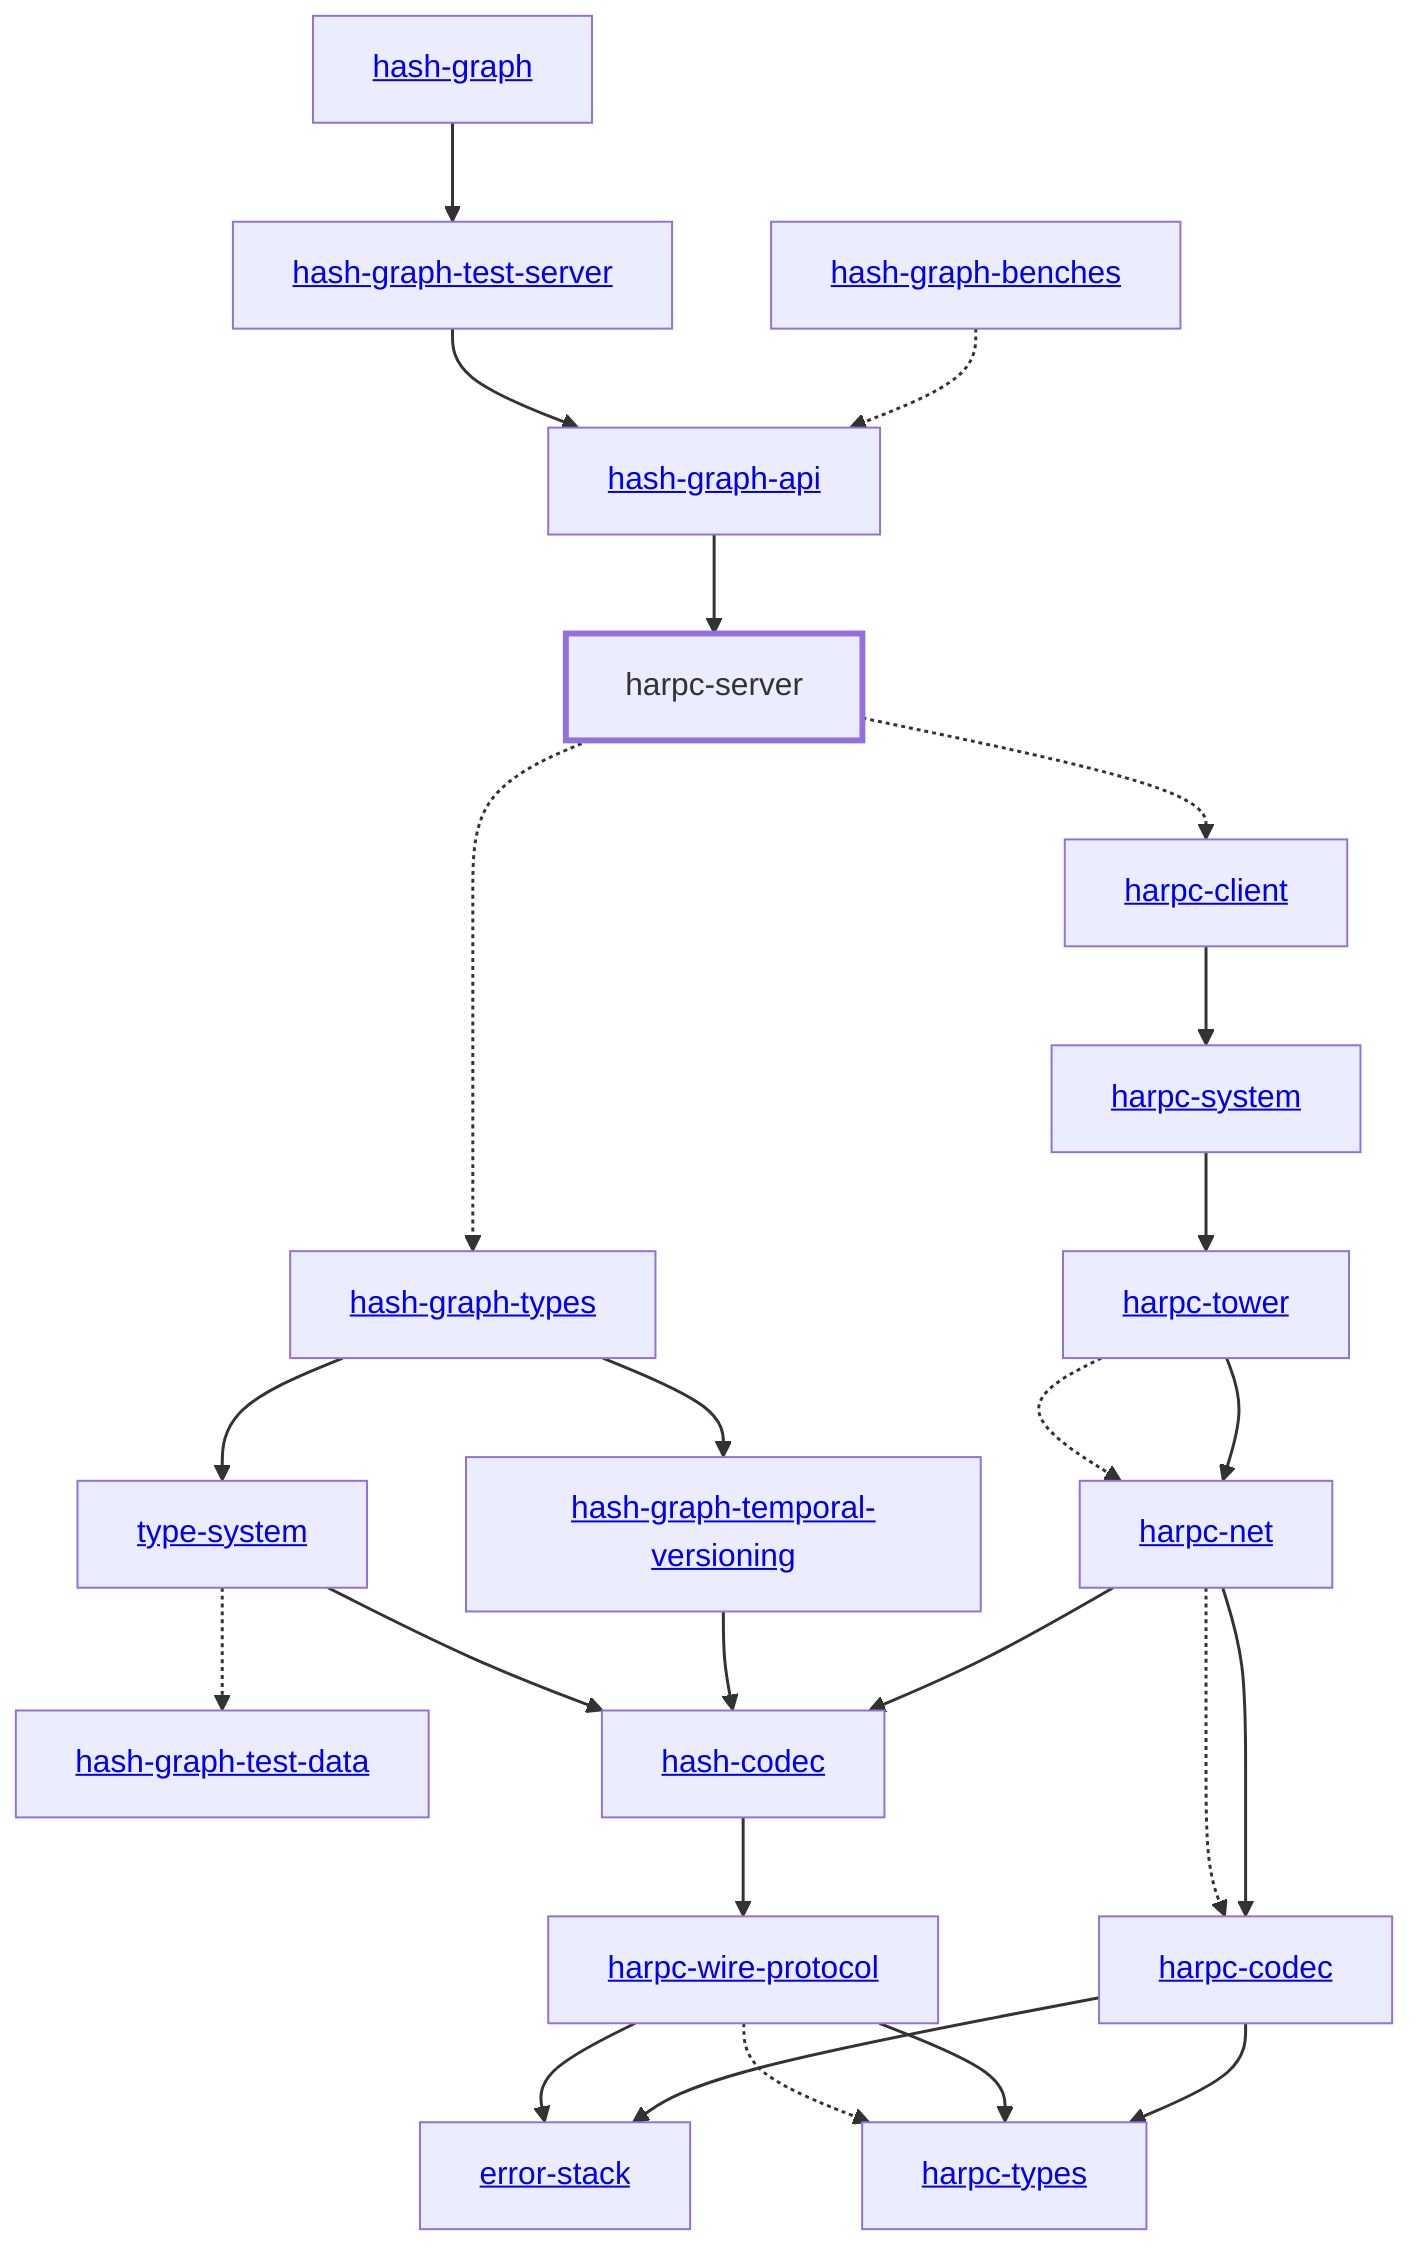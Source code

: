 graph TD
    linkStyle default stroke-width:1.5px
    classDef default stroke-width:1px
    classDef root stroke-width:3px
    classDef dev stroke-width:1px
    classDef build stroke-width:1px
    %% Legend
    %% --> : Normal dependency
    %% -.-> : Dev dependency
    %% ---> : Build dependency
    0[<a href="../hash_graph/index.html">hash-graph</a>]
    1[<a href="../hash_graph_api/index.html">hash-graph-api</a>]
    2[<a href="../type_system/index.html">type-system</a>]
    3[<a href="../hash_graph_benches/index.html">hash-graph-benches</a>]
    4[<a href="../hash_graph_temporal_versioning/index.html">hash-graph-temporal-versioning</a>]
    5[<a href="../hash_graph_test_data/index.html">hash-graph-test-data</a>]
    6[<a href="../hash_graph_test_server/index.html">hash-graph-test-server</a>]
    7[<a href="../error_stack/index.html">error-stack</a>]
    8[<a href="../hash_graph_types/index.html">hash-graph-types</a>]
    9[<a href="../harpc_client/index.html">harpc-client</a>]
    10[<a href="../harpc_codec/index.html">harpc-codec</a>]
    11[<a href="../harpc_net/index.html">harpc-net</a>]
    12[harpc-server]
    class 12 root
    13[<a href="../harpc_system/index.html">harpc-system</a>]
    14[<a href="../harpc_tower/index.html">harpc-tower</a>]
    15[<a href="../harpc_types/index.html">harpc-types</a>]
    16[<a href="../harpc_wire_protocol/index.html">harpc-wire-protocol</a>]
    17[<a href="../hash_codec/index.html">hash-codec</a>]
    8 --> 4
    9 --> 13
    10 --> 7
    10 --> 15
    11 --> 10
    11 --> 17
    11 -.-> 10
    12 -.-> 9
    12 -.-> 8
    13 --> 14
    14 --> 11
    14 -.-> 11
    16 --> 7
    16 --> 15
    16 -.-> 15
    17 --> 16
    3 -.-> 1
    2 -.-> 5
    0 --> 6
    6 --> 1
    1 --> 12
    4 --> 17
    2 --> 17
    8 --> 2